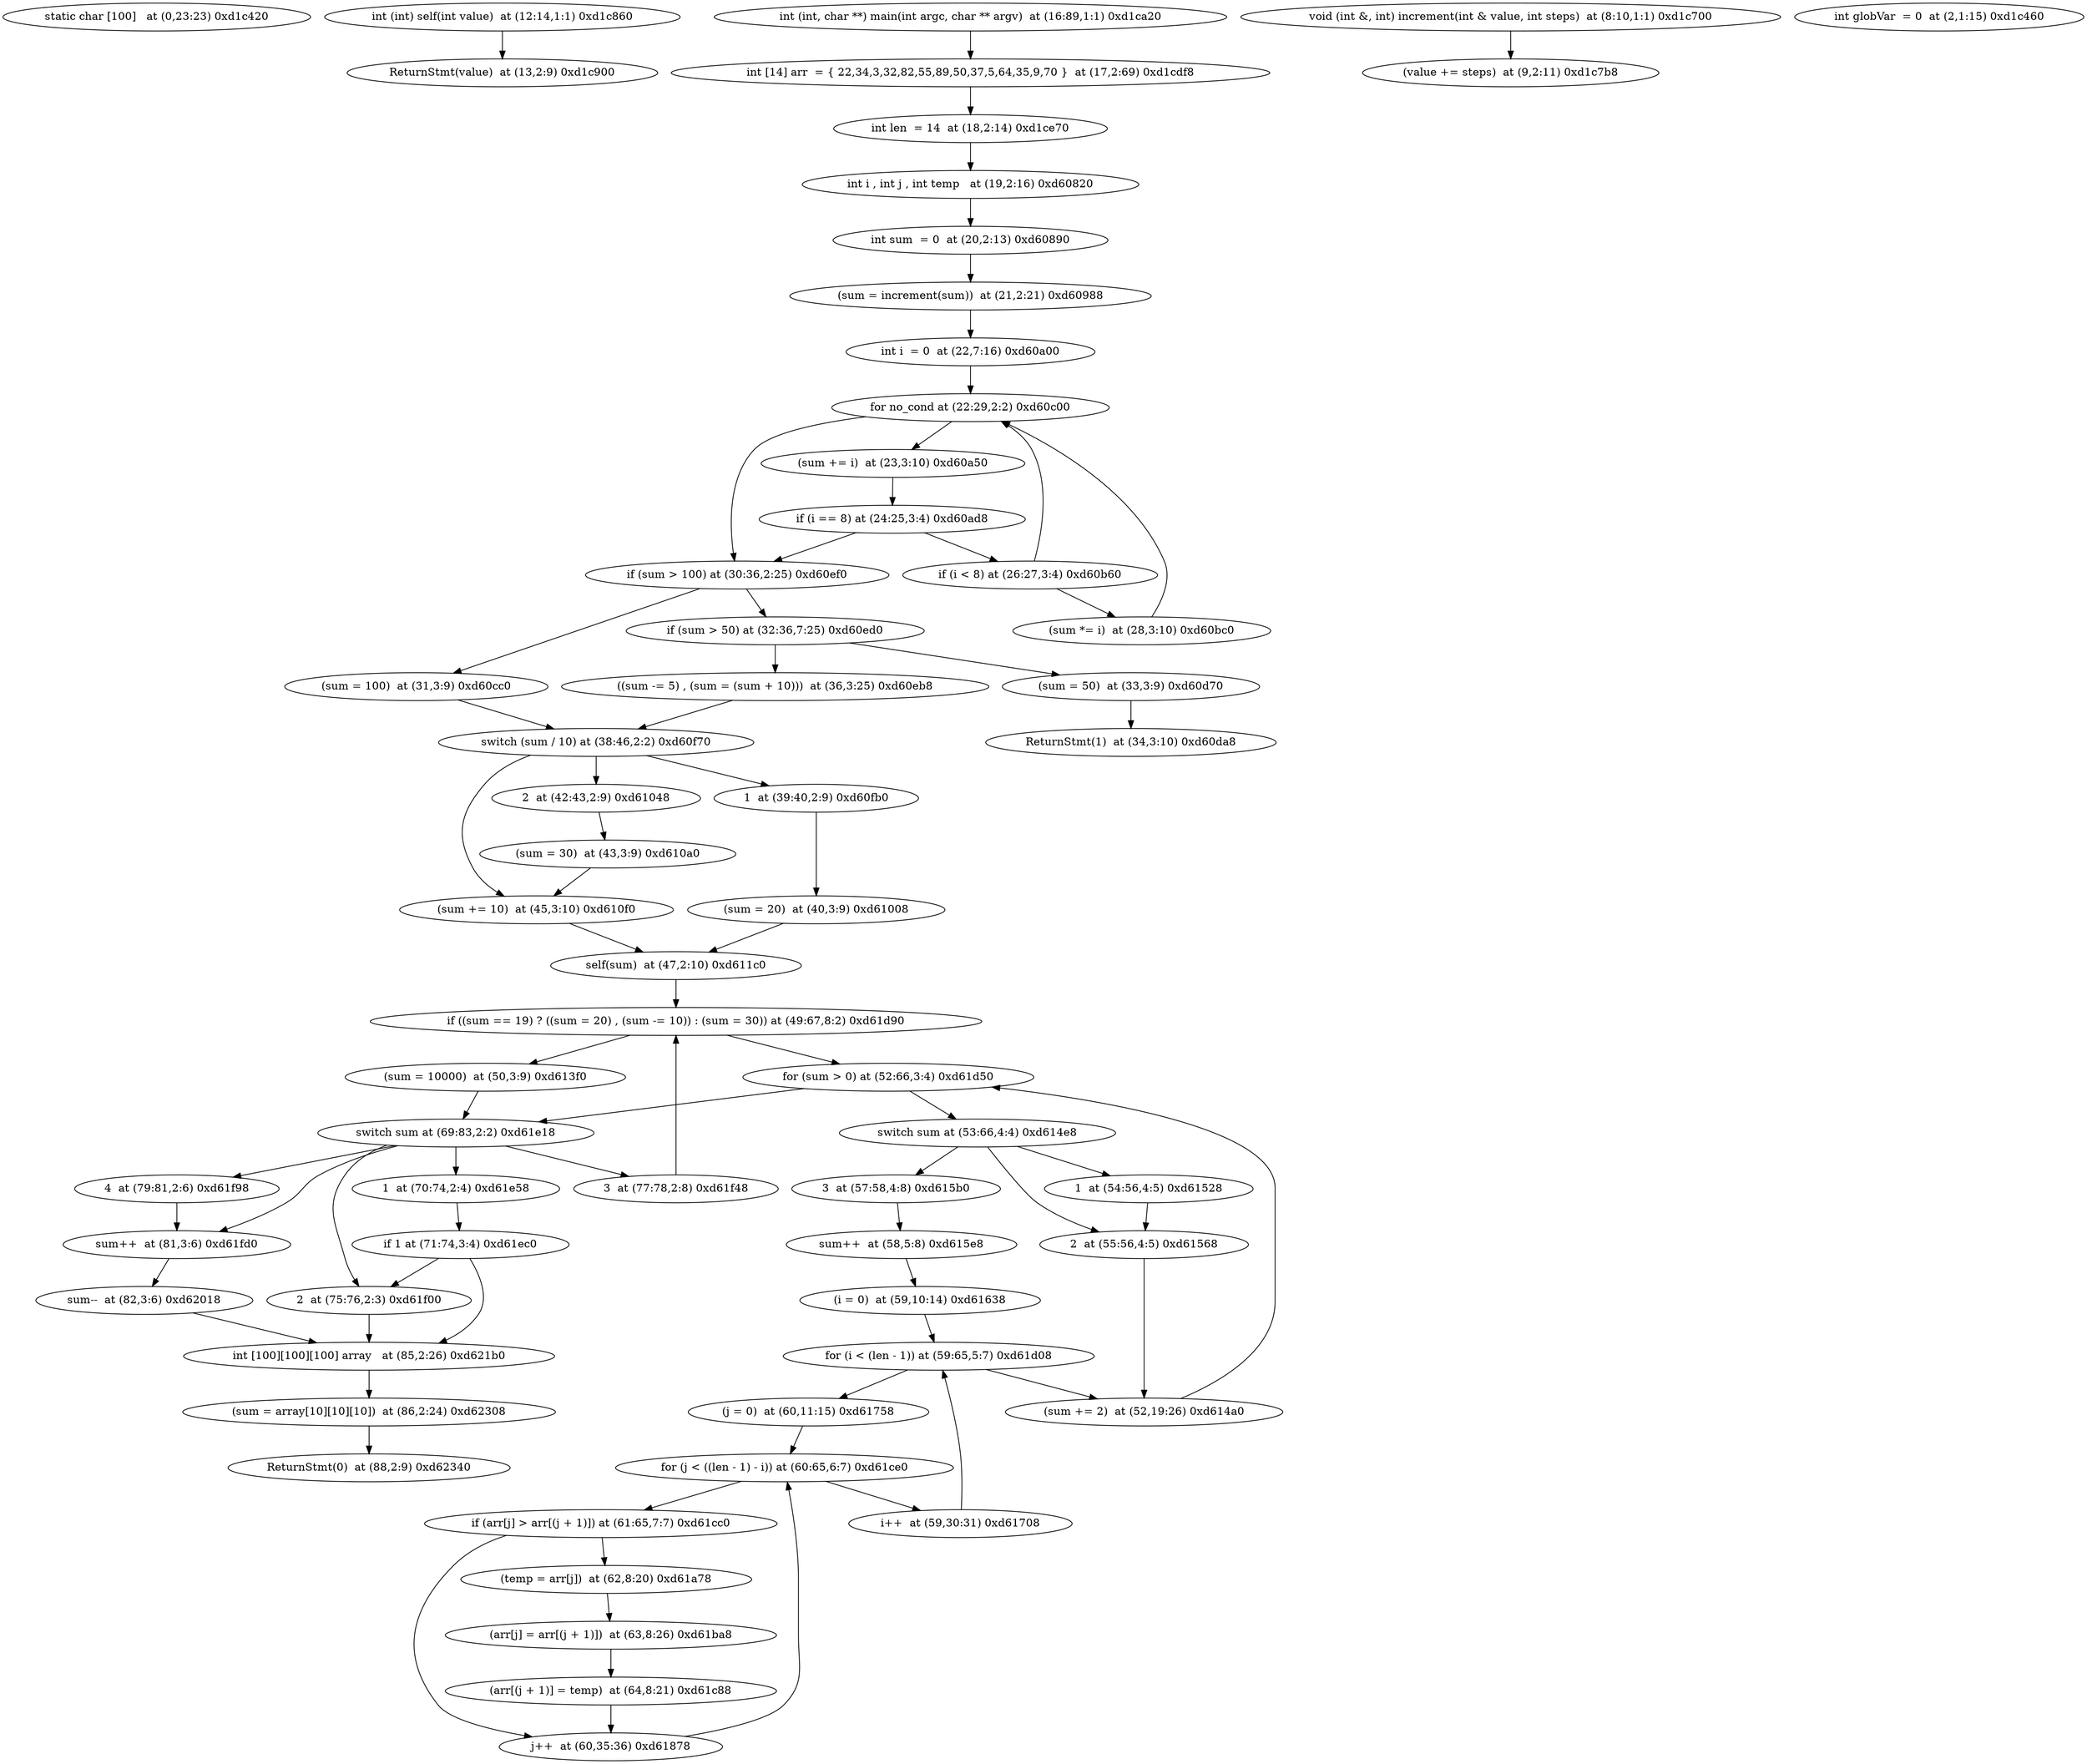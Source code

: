 digraph {
"static char [100]   at (0,23:23) 0xd1c420"
"int (int) self(int value)  at (12:14,1:1) 0xd1c860" -> "ReturnStmt(value)  at (13,2:9) 0xd1c900"
"ReturnStmt(value)  at (13,2:9) 0xd1c900"
"int (int, char **) main(int argc, char ** argv)  at (16:89,1:1) 0xd1ca20" -> "int [14] arr  = { 22,34,3,32,82,55,89,50,37,5,64,35,9,70 }  at (17,2:69) 0xd1cdf8"
"int [14] arr  = { 22,34,3,32,82,55,89,50,37,5,64,35,9,70 }  at (17,2:69) 0xd1cdf8" -> "int len  = 14  at (18,2:14) 0xd1ce70"
"int len  = 14  at (18,2:14) 0xd1ce70" -> "int i , int j , int temp   at (19,2:16) 0xd60820"
"int i , int j , int temp   at (19,2:16) 0xd60820" -> "int sum  = 0  at (20,2:13) 0xd60890"
"int sum  = 0  at (20,2:13) 0xd60890" -> "(sum = increment(sum))  at (21,2:21) 0xd60988"
"(sum = increment(sum))  at (21,2:21) 0xd60988" -> "int i  = 0  at (22,7:16) 0xd60a00"
"int i  = 0  at (22,7:16) 0xd60a00" -> "for no_cond at (22:29,2:2) 0xd60c00"
"for no_cond at (22:29,2:2) 0xd60c00" -> "if (sum > 100) at (30:36,2:25) 0xd60ef0"
"for no_cond at (22:29,2:2) 0xd60c00" -> "(sum += i)  at (23,3:10) 0xd60a50"
"if (sum > 100) at (30:36,2:25) 0xd60ef0" -> "if (sum > 50) at (32:36,7:25) 0xd60ed0"
"if (sum > 100) at (30:36,2:25) 0xd60ef0" -> "(sum = 100)  at (31,3:9) 0xd60cc0"
"if (sum > 50) at (32:36,7:25) 0xd60ed0" -> "(sum = 50)  at (33,3:9) 0xd60d70"
"if (sum > 50) at (32:36,7:25) 0xd60ed0" -> "((sum -= 5) , (sum = (sum + 10)))  at (36,3:25) 0xd60eb8"
"(sum = 50)  at (33,3:9) 0xd60d70" -> "ReturnStmt(1)  at (34,3:10) 0xd60da8"
"ReturnStmt(1)  at (34,3:10) 0xd60da8"
"((sum -= 5) , (sum = (sum + 10)))  at (36,3:25) 0xd60eb8" -> "switch (sum / 10) at (38:46,2:2) 0xd60f70"
"switch (sum / 10) at (38:46,2:2) 0xd60f70" -> "(sum += 10)  at (45,3:10) 0xd610f0"
"switch (sum / 10) at (38:46,2:2) 0xd60f70" -> "2  at (42:43,2:9) 0xd61048"
"switch (sum / 10) at (38:46,2:2) 0xd60f70" -> "1  at (39:40,2:9) 0xd60fb0"
"(sum += 10)  at (45,3:10) 0xd610f0" -> "self(sum)  at (47,2:10) 0xd611c0"
"self(sum)  at (47,2:10) 0xd611c0" -> "if ((sum == 19) ? ((sum = 20) , (sum -= 10)) : (sum = 30)) at (49:67,8:2) 0xd61d90"
"if ((sum == 19) ? ((sum = 20) , (sum -= 10)) : (sum = 30)) at (49:67,8:2) 0xd61d90" -> "(sum = 10000)  at (50,3:9) 0xd613f0"
"if ((sum == 19) ? ((sum = 20) , (sum -= 10)) : (sum = 30)) at (49:67,8:2) 0xd61d90" -> "for (sum > 0) at (52:66,3:4) 0xd61d50"
"(sum = 10000)  at (50,3:9) 0xd613f0" -> "switch sum at (69:83,2:2) 0xd61e18"
"switch sum at (69:83,2:2) 0xd61e18" -> "4  at (79:81,2:6) 0xd61f98"
"switch sum at (69:83,2:2) 0xd61e18" -> "2  at (75:76,2:3) 0xd61f00"
"switch sum at (69:83,2:2) 0xd61e18" -> "sum++  at (81,3:6) 0xd61fd0"
"switch sum at (69:83,2:2) 0xd61e18" -> "1  at (70:74,2:4) 0xd61e58"
"switch sum at (69:83,2:2) 0xd61e18" -> "3  at (77:78,2:8) 0xd61f48"
"4  at (79:81,2:6) 0xd61f98" -> "sum++  at (81,3:6) 0xd61fd0"
"sum++  at (81,3:6) 0xd61fd0" -> "sum--  at (82,3:6) 0xd62018"
"sum--  at (82,3:6) 0xd62018" -> "int [100][100][100] array   at (85,2:26) 0xd621b0"
"int [100][100][100] array   at (85,2:26) 0xd621b0" -> "(sum = array[10][10][10])  at (86,2:24) 0xd62308"
"(sum = array[10][10][10])  at (86,2:24) 0xd62308" -> "ReturnStmt(0)  at (88,2:9) 0xd62340"
"ReturnStmt(0)  at (88,2:9) 0xd62340"
"2  at (75:76,2:3) 0xd61f00" -> "int [100][100][100] array   at (85,2:26) 0xd621b0"
"1  at (70:74,2:4) 0xd61e58" -> "if 1 at (71:74,3:4) 0xd61ec0"
"if 1 at (71:74,3:4) 0xd61ec0" -> "int [100][100][100] array   at (85,2:26) 0xd621b0"
"if 1 at (71:74,3:4) 0xd61ec0" -> "2  at (75:76,2:3) 0xd61f00"
"3  at (77:78,2:8) 0xd61f48" -> "if ((sum == 19) ? ((sum = 20) , (sum -= 10)) : (sum = 30)) at (49:67,8:2) 0xd61d90"
"for (sum > 0) at (52:66,3:4) 0xd61d50" -> "switch sum at (53:66,4:4) 0xd614e8"
"for (sum > 0) at (52:66,3:4) 0xd61d50" -> "switch sum at (69:83,2:2) 0xd61e18"
"switch sum at (53:66,4:4) 0xd614e8" -> "3  at (57:58,4:8) 0xd615b0"
"switch sum at (53:66,4:4) 0xd614e8" -> "1  at (54:56,4:5) 0xd61528"
"switch sum at (53:66,4:4) 0xd614e8" -> "2  at (55:56,4:5) 0xd61568"
"3  at (57:58,4:8) 0xd615b0" -> "sum++  at (58,5:8) 0xd615e8"
"sum++  at (58,5:8) 0xd615e8" -> "(i = 0)  at (59,10:14) 0xd61638"
"(i = 0)  at (59,10:14) 0xd61638" -> "for (i < (len - 1)) at (59:65,5:7) 0xd61d08"
"for (i < (len - 1)) at (59:65,5:7) 0xd61d08" -> "(j = 0)  at (60,11:15) 0xd61758"
"for (i < (len - 1)) at (59:65,5:7) 0xd61d08" -> "(sum += 2)  at (52,19:26) 0xd614a0"
"(j = 0)  at (60,11:15) 0xd61758" -> "for (j < ((len - 1) - i)) at (60:65,6:7) 0xd61ce0"
"for (j < ((len - 1) - i)) at (60:65,6:7) 0xd61ce0" -> "if (arr[j] > arr[(j + 1)]) at (61:65,7:7) 0xd61cc0"
"for (j < ((len - 1) - i)) at (60:65,6:7) 0xd61ce0" -> "i++  at (59,30:31) 0xd61708"
"if (arr[j] > arr[(j + 1)]) at (61:65,7:7) 0xd61cc0" -> "j++  at (60,35:36) 0xd61878"
"if (arr[j] > arr[(j + 1)]) at (61:65,7:7) 0xd61cc0" -> "(temp = arr[j])  at (62,8:20) 0xd61a78"
"j++  at (60,35:36) 0xd61878" -> "for (j < ((len - 1) - i)) at (60:65,6:7) 0xd61ce0"
"(temp = arr[j])  at (62,8:20) 0xd61a78" -> "(arr[j] = arr[(j + 1)])  at (63,8:26) 0xd61ba8"
"(arr[j] = arr[(j + 1)])  at (63,8:26) 0xd61ba8" -> "(arr[(j + 1)] = temp)  at (64,8:21) 0xd61c88"
"(arr[(j + 1)] = temp)  at (64,8:21) 0xd61c88" -> "j++  at (60,35:36) 0xd61878"
"i++  at (59,30:31) 0xd61708" -> "for (i < (len - 1)) at (59:65,5:7) 0xd61d08"
"(sum += 2)  at (52,19:26) 0xd614a0" -> "for (sum > 0) at (52:66,3:4) 0xd61d50"
"1  at (54:56,4:5) 0xd61528" -> "2  at (55:56,4:5) 0xd61568"
"2  at (55:56,4:5) 0xd61568" -> "(sum += 2)  at (52,19:26) 0xd614a0"
"2  at (42:43,2:9) 0xd61048" -> "(sum = 30)  at (43,3:9) 0xd610a0"
"(sum = 30)  at (43,3:9) 0xd610a0" -> "(sum += 10)  at (45,3:10) 0xd610f0"
"1  at (39:40,2:9) 0xd60fb0" -> "(sum = 20)  at (40,3:9) 0xd61008"
"(sum = 20)  at (40,3:9) 0xd61008" -> "self(sum)  at (47,2:10) 0xd611c0"
"(sum = 100)  at (31,3:9) 0xd60cc0" -> "switch (sum / 10) at (38:46,2:2) 0xd60f70"
"(sum += i)  at (23,3:10) 0xd60a50" -> "if (i == 8) at (24:25,3:4) 0xd60ad8"
"if (i == 8) at (24:25,3:4) 0xd60ad8" -> "if (i < 8) at (26:27,3:4) 0xd60b60"
"if (i == 8) at (24:25,3:4) 0xd60ad8" -> "if (sum > 100) at (30:36,2:25) 0xd60ef0"
"if (i < 8) at (26:27,3:4) 0xd60b60" -> "(sum *= i)  at (28,3:10) 0xd60bc0"
"if (i < 8) at (26:27,3:4) 0xd60b60" -> "for no_cond at (22:29,2:2) 0xd60c00"
"(sum *= i)  at (28,3:10) 0xd60bc0" -> "for no_cond at (22:29,2:2) 0xd60c00"
"void (int &, int) increment(int & value, int steps)  at (8:10,1:1) 0xd1c700" -> "(value += steps)  at (9,2:11) 0xd1c7b8"
"(value += steps)  at (9,2:11) 0xd1c7b8"
"int globVar  = 0  at (2,1:15) 0xd1c460"
}